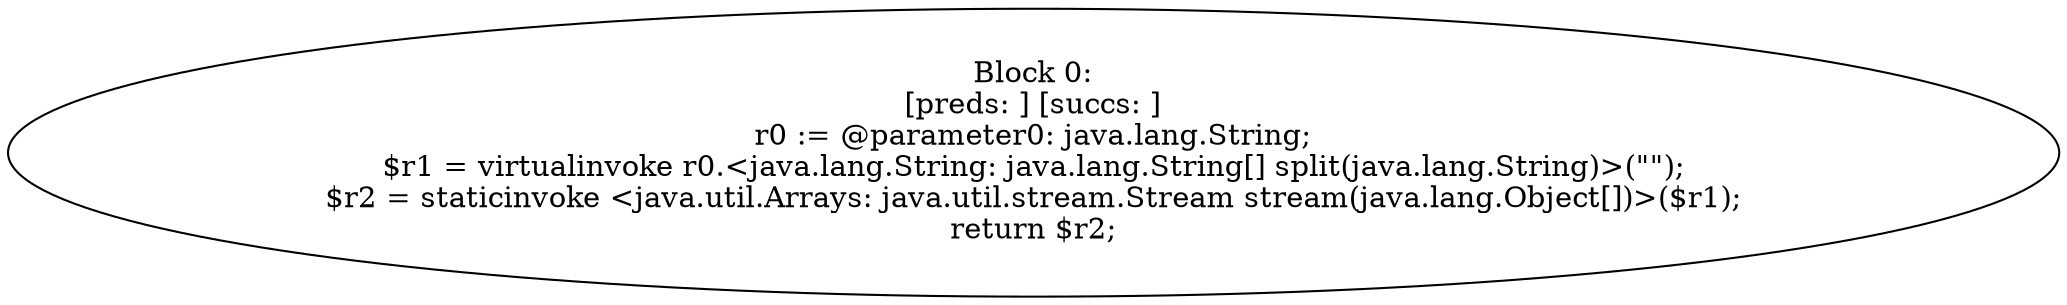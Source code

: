 digraph "unitGraph" {
    "Block 0:
[preds: ] [succs: ]
r0 := @parameter0: java.lang.String;
$r1 = virtualinvoke r0.<java.lang.String: java.lang.String[] split(java.lang.String)>(\"\");
$r2 = staticinvoke <java.util.Arrays: java.util.stream.Stream stream(java.lang.Object[])>($r1);
return $r2;
"
}
